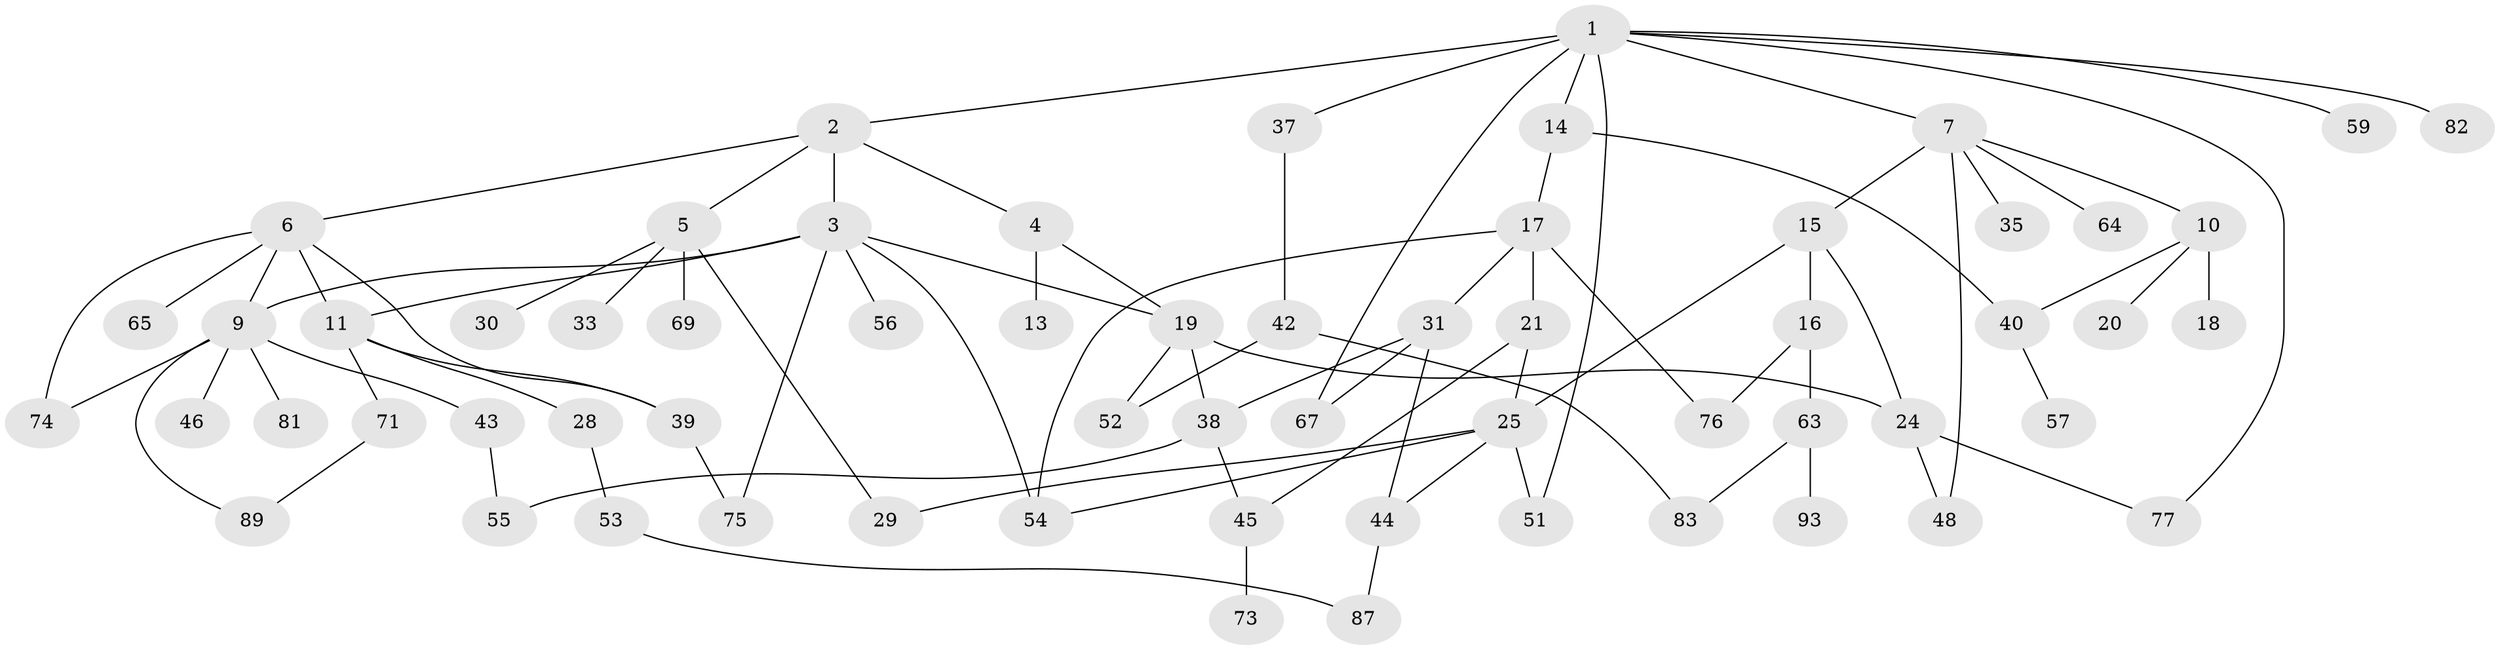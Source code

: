 // original degree distribution, {6: 0.043010752688172046, 5: 0.043010752688172046, 7: 0.010752688172043012, 3: 0.1935483870967742, 4: 0.12903225806451613, 1: 0.26881720430107525, 2: 0.3118279569892473}
// Generated by graph-tools (version 1.1) at 2025/10/02/27/25 16:10:52]
// undirected, 62 vertices, 86 edges
graph export_dot {
graph [start="1"]
  node [color=gray90,style=filled];
  1 [super="+34"];
  2;
  3 [super="+41"];
  4 [super="+72"];
  5 [super="+26"];
  6 [super="+27"];
  7 [super="+8"];
  9 [super="+70"];
  10;
  11 [super="+12"];
  13;
  14;
  15 [super="+23"];
  16 [super="+58"];
  17 [super="+22"];
  18;
  19 [super="+32"];
  20;
  21;
  24 [super="+49"];
  25 [super="+92"];
  28 [super="+36"];
  29;
  30 [super="+61"];
  31 [super="+86"];
  33;
  35;
  37 [super="+85"];
  38 [super="+62"];
  39 [super="+60"];
  40 [super="+47"];
  42 [super="+66"];
  43 [super="+50"];
  44 [super="+78"];
  45 [super="+68"];
  46;
  48;
  51;
  52;
  53;
  54;
  55;
  56;
  57;
  59;
  63 [super="+79"];
  64;
  65;
  67;
  69;
  71 [super="+88"];
  73 [super="+80"];
  74 [super="+84"];
  75;
  76 [super="+91"];
  77 [super="+90"];
  81;
  82;
  83;
  87;
  89;
  93;
  1 -- 2;
  1 -- 7;
  1 -- 14 [weight=2];
  1 -- 82;
  1 -- 51;
  1 -- 67;
  1 -- 37;
  1 -- 59;
  1 -- 77;
  2 -- 3;
  2 -- 4;
  2 -- 5;
  2 -- 6;
  3 -- 9;
  3 -- 11;
  3 -- 19;
  3 -- 56;
  3 -- 75;
  3 -- 54;
  4 -- 13;
  4 -- 19;
  5 -- 30;
  5 -- 33;
  5 -- 29;
  5 -- 69;
  6 -- 39;
  6 -- 65;
  6 -- 9;
  6 -- 74;
  6 -- 11;
  7 -- 10;
  7 -- 15;
  7 -- 48;
  7 -- 64;
  7 -- 35;
  9 -- 43;
  9 -- 46;
  9 -- 81;
  9 -- 89;
  9 -- 74;
  10 -- 18;
  10 -- 20;
  10 -- 40;
  11 -- 39;
  11 -- 28;
  11 -- 71;
  14 -- 17;
  14 -- 40;
  15 -- 16;
  15 -- 24;
  15 -- 25;
  16 -- 63;
  16 -- 76;
  17 -- 21;
  17 -- 31;
  17 -- 54;
  17 -- 76;
  19 -- 52;
  19 -- 24;
  19 -- 38;
  21 -- 25;
  21 -- 45;
  24 -- 48;
  24 -- 77;
  25 -- 44;
  25 -- 51;
  25 -- 29;
  25 -- 54;
  28 -- 53;
  31 -- 44;
  31 -- 67;
  31 -- 38;
  37 -- 42;
  38 -- 55;
  38 -- 45;
  39 -- 75;
  40 -- 57;
  42 -- 52;
  42 -- 83;
  43 -- 55;
  44 -- 87;
  45 -- 73;
  53 -- 87;
  63 -- 83;
  63 -- 93;
  71 -- 89;
}
